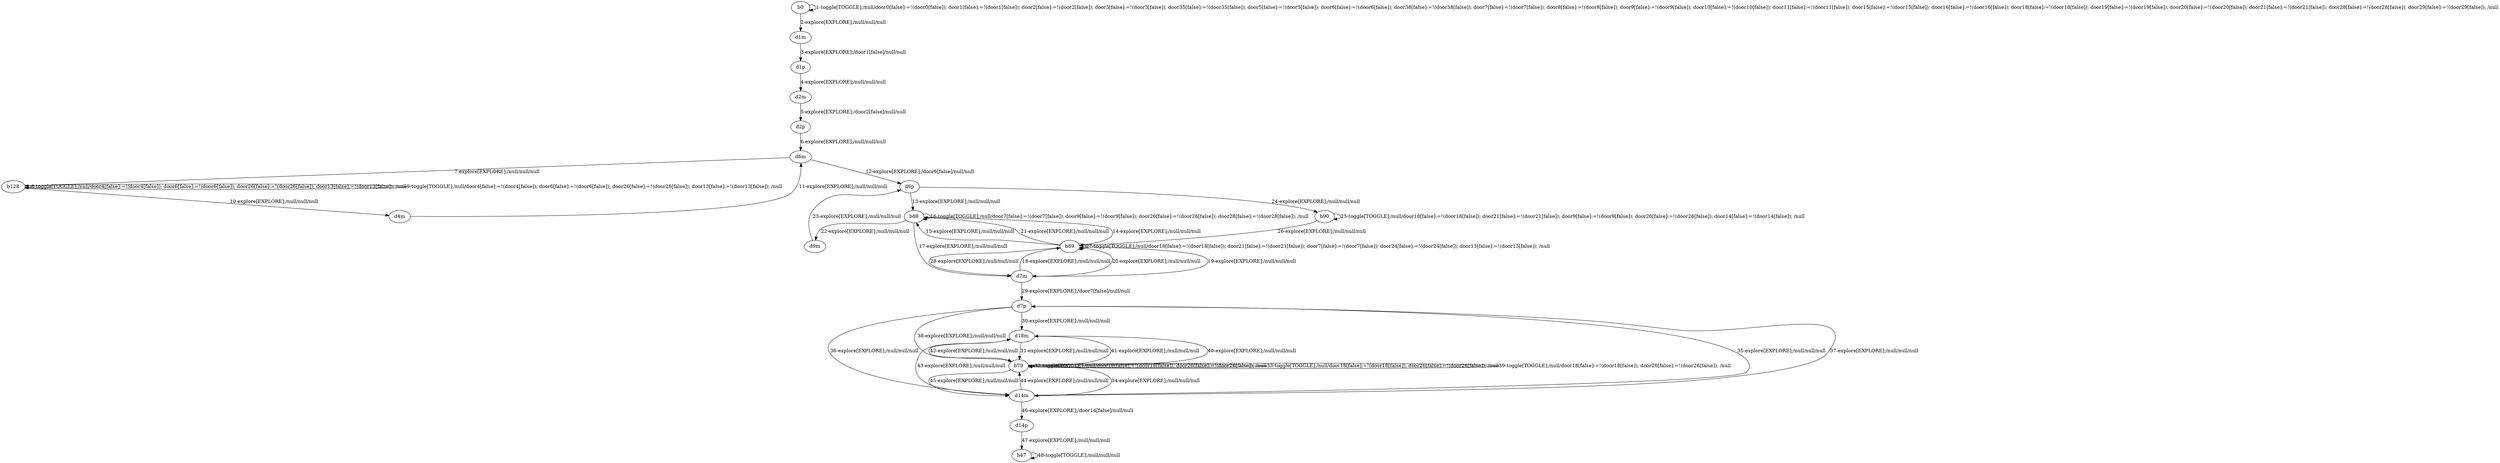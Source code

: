 # Total number of goals covered by this test: 2
# b47 --> b47
# d14p --> b47

digraph g {
"b0" -> "b0" [label = "1-toggle[TOGGLE];/null/door0[false]:=!(door0[false]); door1[false]:=!(door1[false]); door2[false]:=!(door2[false]); door3[false]:=!(door3[false]); door35[false]:=!(door35[false]); door5[false]:=!(door5[false]); door6[false]:=!(door6[false]); door38[false]:=!(door38[false]); door7[false]:=!(door7[false]); door8[false]:=!(door8[false]); door9[false]:=!(door9[false]); door10[false]:=!(door10[false]); door11[false]:=!(door11[false]); door15[false]:=!(door15[false]); door16[false]:=!(door16[false]); door18[false]:=!(door18[false]); door19[false]:=!(door19[false]); door20[false]:=!(door20[false]); door21[false]:=!(door21[false]); door28[false]:=!(door28[false]); door29[false]:=!(door29[false]); /null"];
"b0" -> "d1m" [label = "2-explore[EXPLORE];/null/null/null"];
"d1m" -> "d1p" [label = "3-explore[EXPLORE];/door1[false]/null/null"];
"d1p" -> "d2m" [label = "4-explore[EXPLORE];/null/null/null"];
"d2m" -> "d2p" [label = "5-explore[EXPLORE];/door2[false]/null/null"];
"d2p" -> "d6m" [label = "6-explore[EXPLORE];/null/null/null"];
"d6m" -> "b128" [label = "7-explore[EXPLORE];/null/null/null"];
"b128" -> "b128" [label = "8-toggle[TOGGLE];/null/door4[false]:=!(door4[false]); door6[false]:=!(door6[false]); door26[false]:=!(door26[false]); door13[false]:=!(door13[false]); /null"];
"b128" -> "b128" [label = "9-toggle[TOGGLE];/null/door4[false]:=!(door4[false]); door6[false]:=!(door6[false]); door26[false]:=!(door26[false]); door13[false]:=!(door13[false]); /null"];
"b128" -> "d4m" [label = "10-explore[EXPLORE];/null/null/null"];
"d4m" -> "d6m" [label = "11-explore[EXPLORE];/null/null/null"];
"d6m" -> "d6p" [label = "12-explore[EXPLORE];/door6[false]/null/null"];
"d6p" -> "b88" [label = "13-explore[EXPLORE];/null/null/null"];
"b88" -> "b89" [label = "14-explore[EXPLORE];/null/null/null"];
"b89" -> "b88" [label = "15-explore[EXPLORE];/null/null/null"];
"b88" -> "b88" [label = "16-toggle[TOGGLE];/null/door7[false]:=!(door7[false]); door9[false]:=!(door9[false]); door26[false]:=!(door26[false]); door28[false]:=!(door28[false]); /null"];
"b88" -> "d7m" [label = "17-explore[EXPLORE];/null/null/null"];
"d7m" -> "b89" [label = "18-explore[EXPLORE];/null/null/null"];
"b89" -> "d7m" [label = "19-explore[EXPLORE];/null/null/null"];
"d7m" -> "b89" [label = "20-explore[EXPLORE];/null/null/null"];
"b89" -> "b88" [label = "21-explore[EXPLORE];/null/null/null"];
"b88" -> "d9m" [label = "22-explore[EXPLORE];/null/null/null"];
"d9m" -> "d6p" [label = "23-explore[EXPLORE];/null/null/null"];
"d6p" -> "b90" [label = "24-explore[EXPLORE];/null/null/null"];
"b90" -> "b90" [label = "25-toggle[TOGGLE];/null/door18[false]:=!(door18[false]); door21[false]:=!(door21[false]); door9[false]:=!(door9[false]); door26[false]:=!(door26[false]); door14[false]:=!(door14[false]); /null"];
"b90" -> "b89" [label = "26-explore[EXPLORE];/null/null/null"];
"b89" -> "b89" [label = "27-toggle[TOGGLE];/null/door18[false]:=!(door18[false]); door21[false]:=!(door21[false]); door7[false]:=!(door7[false]); door24[false]:=!(door24[false]); door13[false]:=!(door13[false]); /null"];
"b89" -> "d7m" [label = "28-explore[EXPLORE];/null/null/null"];
"d7m" -> "d7p" [label = "29-explore[EXPLORE];/door7[false]/null/null"];
"d7p" -> "d18m" [label = "30-explore[EXPLORE];/null/null/null"];
"d18m" -> "b79" [label = "31-explore[EXPLORE];/null/null/null"];
"b79" -> "b79" [label = "32-toggle[TOGGLE];/null/door18[false]:=!(door18[false]); door26[false]:=!(door26[false]); /null"];
"b79" -> "b79" [label = "33-toggle[TOGGLE];/null/door18[false]:=!(door18[false]); door26[false]:=!(door26[false]); /null"];
"b79" -> "d14m" [label = "34-explore[EXPLORE];/null/null/null"];
"d14m" -> "d7p" [label = "35-explore[EXPLORE];/null/null/null"];
"d7p" -> "d14m" [label = "36-explore[EXPLORE];/null/null/null"];
"d14m" -> "d7p" [label = "37-explore[EXPLORE];/null/null/null"];
"d7p" -> "b79" [label = "38-explore[EXPLORE];/null/null/null"];
"b79" -> "b79" [label = "39-toggle[TOGGLE];/null/door18[false]:=!(door18[false]); door26[false]:=!(door26[false]); /null"];
"b79" -> "d18m" [label = "40-explore[EXPLORE];/null/null/null"];
"d18m" -> "b79" [label = "41-explore[EXPLORE];/null/null/null"];
"b79" -> "d18m" [label = "42-explore[EXPLORE];/null/null/null"];
"d18m" -> "d14m" [label = "43-explore[EXPLORE];/null/null/null"];
"d14m" -> "b79" [label = "44-explore[EXPLORE];/null/null/null"];
"b79" -> "d14m" [label = "45-explore[EXPLORE];/null/null/null"];
"d14m" -> "d14p" [label = "46-explore[EXPLORE];/door14[false]/null/null"];
"d14p" -> "b47" [label = "47-explore[EXPLORE];/null/null/null"];
"b47" -> "b47" [label = "48-toggle[TOGGLE];/null/null/null"];
}